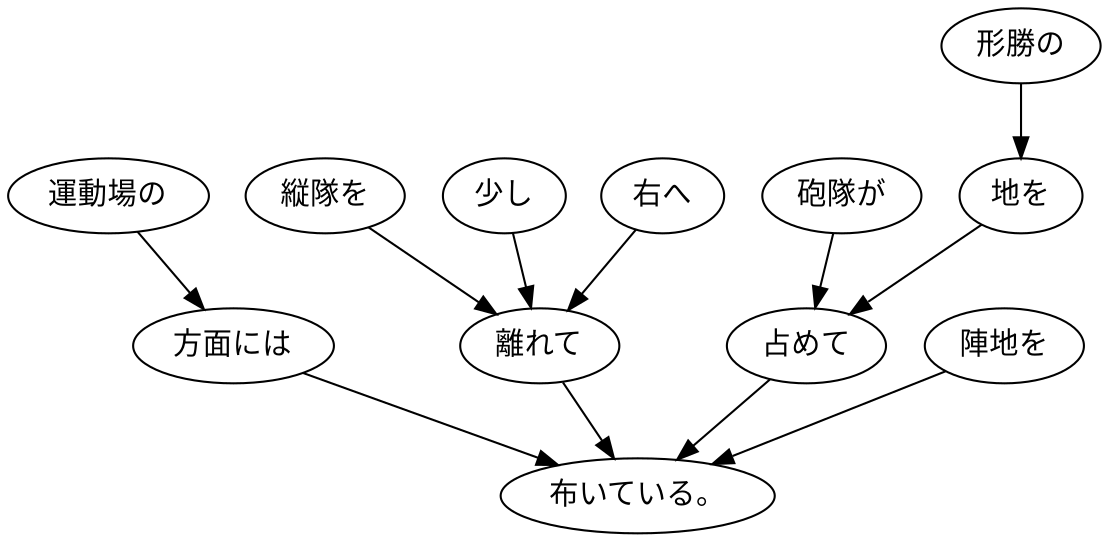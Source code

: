 digraph graph5034 {
	node0 [label="縦隊を"];
	node1 [label="少し"];
	node2 [label="右へ"];
	node3 [label="離れて"];
	node4 [label="運動場の"];
	node5 [label="方面には"];
	node6 [label="砲隊が"];
	node7 [label="形勝の"];
	node8 [label="地を"];
	node9 [label="占めて"];
	node10 [label="陣地を"];
	node11 [label="布いている。"];
	node0 -> node3;
	node1 -> node3;
	node2 -> node3;
	node3 -> node11;
	node4 -> node5;
	node5 -> node11;
	node6 -> node9;
	node7 -> node8;
	node8 -> node9;
	node9 -> node11;
	node10 -> node11;
}

